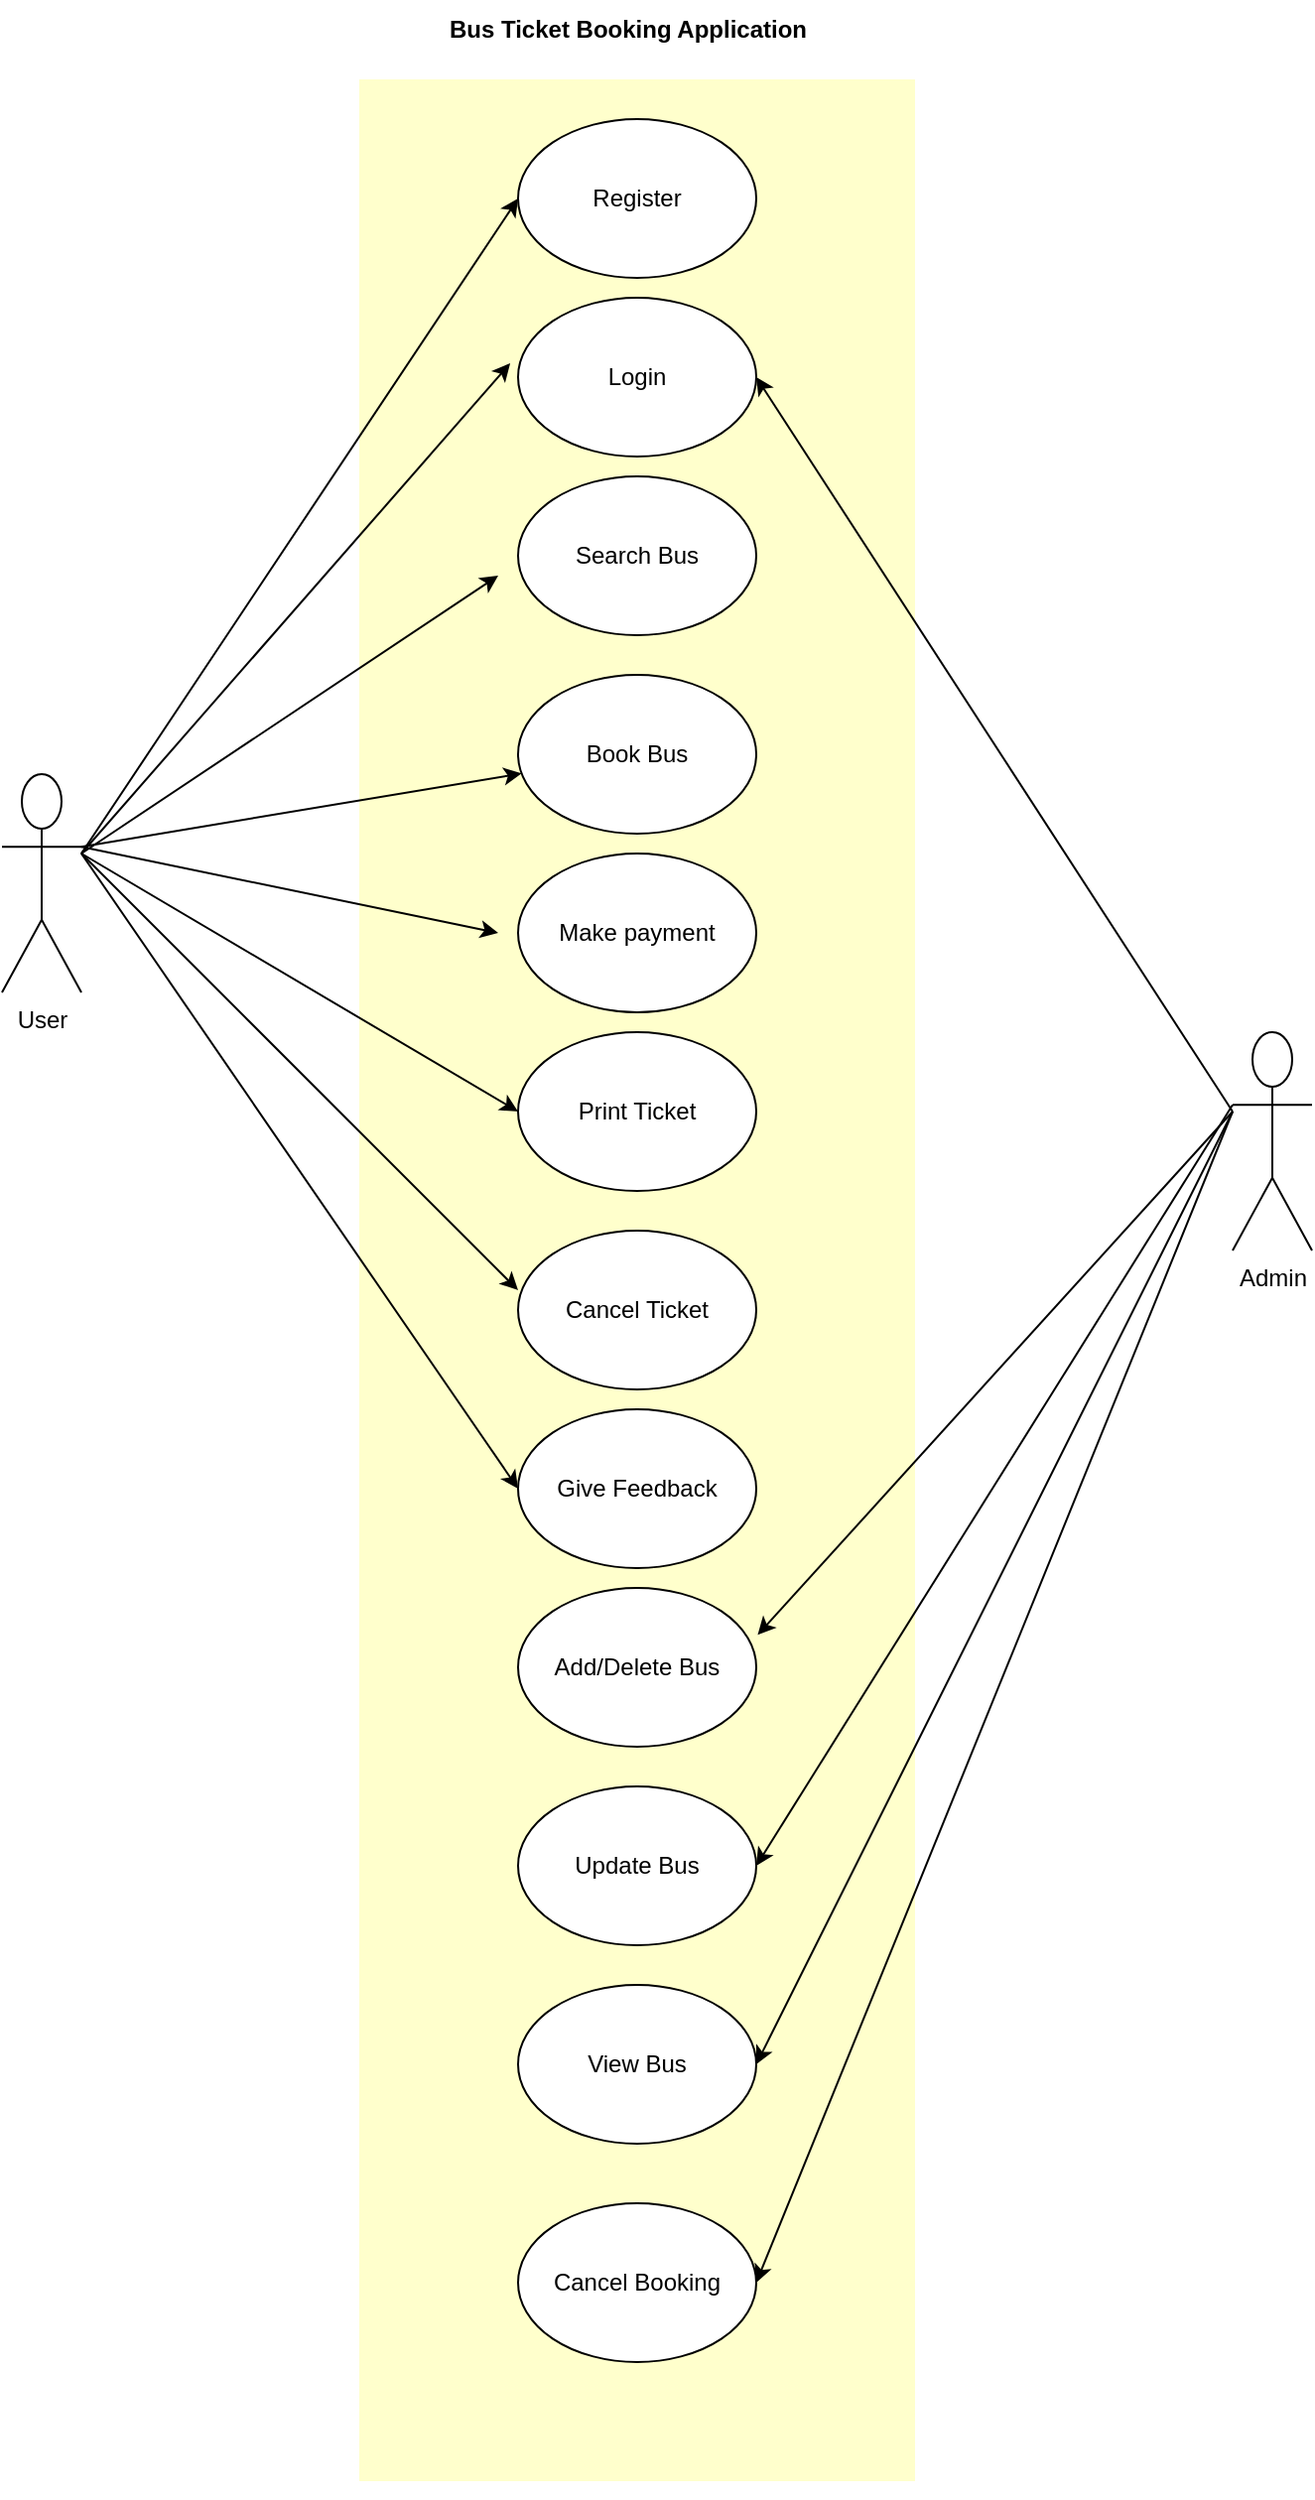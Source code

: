 <mxfile version="21.2.8" type="device">
  <diagram name="Page-1" id="2fHl63eQg47_mUCCU2yv">
    <mxGraphModel dx="780" dy="504" grid="1" gridSize="10" guides="1" tooltips="1" connect="1" arrows="1" fold="1" page="1" pageScale="1" pageWidth="850" pageHeight="1100" background="#FFFFFF" math="0" shadow="0">
      <root>
        <mxCell id="0" />
        <mxCell id="1" parent="0" />
        <mxCell id="mO00xKd5A4uHnGazEyWP-3" value="User" style="shape=umlActor;verticalLabelPosition=bottom;verticalAlign=top;html=1;outlineConnect=0;" vertex="1" parent="1">
          <mxGeometry x="60" y="390" width="40" height="110" as="geometry" />
        </mxCell>
        <mxCell id="mO00xKd5A4uHnGazEyWP-5" value="Admin" style="shape=umlActor;verticalLabelPosition=bottom;verticalAlign=top;html=1;outlineConnect=0;" vertex="1" parent="1">
          <mxGeometry x="680" y="520" width="40" height="110" as="geometry" />
        </mxCell>
        <mxCell id="mO00xKd5A4uHnGazEyWP-17" style="edgeStyle=orthogonalEdgeStyle;rounded=0;orthogonalLoop=1;jettySize=auto;html=1;exitX=0.5;exitY=1;exitDx=0;exitDy=0;entryX=0.5;entryY=1;entryDx=0;entryDy=0;" edge="1" parent="1" source="mO00xKd5A4uHnGazEyWP-9" target="mO00xKd5A4uHnGazEyWP-9">
          <mxGeometry relative="1" as="geometry">
            <mxPoint x="360" y="830" as="targetPoint" />
          </mxGeometry>
        </mxCell>
        <mxCell id="mO00xKd5A4uHnGazEyWP-9" value="" style="swimlane;startSize=0;fillColor=none;strokeColor=none;gradientDirection=south;labelBackgroundColor=none;swimlaneFillColor=#FFFFCC;" vertex="1" parent="1">
          <mxGeometry x="240" y="40" width="280" height="1210" as="geometry" />
        </mxCell>
        <mxCell id="mO00xKd5A4uHnGazEyWP-11" value="Register" style="ellipse;whiteSpace=wrap;html=1;" vertex="1" parent="mO00xKd5A4uHnGazEyWP-9">
          <mxGeometry x="80" y="20" width="120" height="80" as="geometry" />
        </mxCell>
        <mxCell id="mO00xKd5A4uHnGazEyWP-10" value="Login" style="ellipse;whiteSpace=wrap;html=1;" vertex="1" parent="mO00xKd5A4uHnGazEyWP-9">
          <mxGeometry x="80" y="110" width="120" height="80" as="geometry" />
        </mxCell>
        <mxCell id="mO00xKd5A4uHnGazEyWP-12" value="Search Bus" style="ellipse;whiteSpace=wrap;html=1;" vertex="1" parent="mO00xKd5A4uHnGazEyWP-9">
          <mxGeometry x="80" y="200" width="120" height="80" as="geometry" />
        </mxCell>
        <mxCell id="mO00xKd5A4uHnGazEyWP-13" value="Book Bus" style="ellipse;whiteSpace=wrap;html=1;" vertex="1" parent="mO00xKd5A4uHnGazEyWP-9">
          <mxGeometry x="80" y="300" width="120" height="80" as="geometry" />
        </mxCell>
        <mxCell id="mO00xKd5A4uHnGazEyWP-14" value="Make payment" style="ellipse;whiteSpace=wrap;html=1;" vertex="1" parent="mO00xKd5A4uHnGazEyWP-9">
          <mxGeometry x="80" y="390" width="120" height="80" as="geometry" />
        </mxCell>
        <mxCell id="mO00xKd5A4uHnGazEyWP-15" value="Print Ticket" style="ellipse;whiteSpace=wrap;html=1;" vertex="1" parent="mO00xKd5A4uHnGazEyWP-9">
          <mxGeometry x="80" y="480" width="120" height="80" as="geometry" />
        </mxCell>
        <mxCell id="mO00xKd5A4uHnGazEyWP-16" value="Cancel Ticket" style="ellipse;whiteSpace=wrap;html=1;" vertex="1" parent="mO00xKd5A4uHnGazEyWP-9">
          <mxGeometry x="80" y="580" width="120" height="80" as="geometry" />
        </mxCell>
        <mxCell id="mO00xKd5A4uHnGazEyWP-31" value="Give Feedback" style="ellipse;whiteSpace=wrap;html=1;" vertex="1" parent="mO00xKd5A4uHnGazEyWP-9">
          <mxGeometry x="80" y="670" width="120" height="80" as="geometry" />
        </mxCell>
        <mxCell id="mO00xKd5A4uHnGazEyWP-32" value="Add/Delete Bus" style="ellipse;whiteSpace=wrap;html=1;" vertex="1" parent="mO00xKd5A4uHnGazEyWP-9">
          <mxGeometry x="80" y="760" width="120" height="80" as="geometry" />
        </mxCell>
        <mxCell id="mO00xKd5A4uHnGazEyWP-33" value="Update Bus" style="ellipse;whiteSpace=wrap;html=1;" vertex="1" parent="mO00xKd5A4uHnGazEyWP-9">
          <mxGeometry x="80" y="860" width="120" height="80" as="geometry" />
        </mxCell>
        <mxCell id="mO00xKd5A4uHnGazEyWP-34" value="View Bus" style="ellipse;whiteSpace=wrap;html=1;" vertex="1" parent="mO00xKd5A4uHnGazEyWP-9">
          <mxGeometry x="80" y="960" width="120" height="80" as="geometry" />
        </mxCell>
        <mxCell id="mO00xKd5A4uHnGazEyWP-51" value="Cancel Booking" style="ellipse;whiteSpace=wrap;html=1;" vertex="1" parent="mO00xKd5A4uHnGazEyWP-9">
          <mxGeometry x="80" y="1070" width="120" height="80" as="geometry" />
        </mxCell>
        <mxCell id="mO00xKd5A4uHnGazEyWP-24" value="" style="endArrow=classic;html=1;rounded=0;" edge="1" parent="1">
          <mxGeometry width="50" height="50" relative="1" as="geometry">
            <mxPoint x="100" y="430" as="sourcePoint" />
            <mxPoint x="310" y="290" as="targetPoint" />
          </mxGeometry>
        </mxCell>
        <mxCell id="mO00xKd5A4uHnGazEyWP-27" value="" style="endArrow=classic;html=1;rounded=0;exitX=1;exitY=0.333;exitDx=0;exitDy=0;exitPerimeter=0;" edge="1" parent="1" source="mO00xKd5A4uHnGazEyWP-3" target="mO00xKd5A4uHnGazEyWP-13">
          <mxGeometry width="50" height="50" relative="1" as="geometry">
            <mxPoint x="90" y="220" as="sourcePoint" />
            <mxPoint x="160" y="260" as="targetPoint" />
          </mxGeometry>
        </mxCell>
        <mxCell id="mO00xKd5A4uHnGazEyWP-36" value="" style="endArrow=classic;html=1;rounded=0;exitX=1;exitY=0.333;exitDx=0;exitDy=0;exitPerimeter=0;" edge="1" parent="1" source="mO00xKd5A4uHnGazEyWP-3">
          <mxGeometry width="50" height="50" relative="1" as="geometry">
            <mxPoint x="110" y="420" as="sourcePoint" />
            <mxPoint x="310" y="470" as="targetPoint" />
          </mxGeometry>
        </mxCell>
        <mxCell id="mO00xKd5A4uHnGazEyWP-37" value="" style="endArrow=classic;html=1;rounded=0;entryX=-0.033;entryY=0.413;entryDx=0;entryDy=0;entryPerimeter=0;" edge="1" parent="1" target="mO00xKd5A4uHnGazEyWP-10">
          <mxGeometry width="50" height="50" relative="1" as="geometry">
            <mxPoint x="100" y="430" as="sourcePoint" />
            <mxPoint x="150" y="380" as="targetPoint" />
          </mxGeometry>
        </mxCell>
        <mxCell id="mO00xKd5A4uHnGazEyWP-38" value="" style="endArrow=classic;html=1;rounded=0;entryX=0;entryY=0.5;entryDx=0;entryDy=0;" edge="1" parent="1" target="mO00xKd5A4uHnGazEyWP-11">
          <mxGeometry width="50" height="50" relative="1" as="geometry">
            <mxPoint x="100" y="430" as="sourcePoint" />
            <mxPoint x="150" y="380" as="targetPoint" />
          </mxGeometry>
        </mxCell>
        <mxCell id="mO00xKd5A4uHnGazEyWP-42" value="" style="endArrow=classic;html=1;rounded=0;" edge="1" parent="1">
          <mxGeometry width="50" height="50" relative="1" as="geometry">
            <mxPoint x="100" y="430" as="sourcePoint" />
            <mxPoint x="320" y="650" as="targetPoint" />
          </mxGeometry>
        </mxCell>
        <mxCell id="mO00xKd5A4uHnGazEyWP-44" value="" style="endArrow=classic;html=1;rounded=0;entryX=1.006;entryY=0.296;entryDx=0;entryDy=0;entryPerimeter=0;" edge="1" parent="1" target="mO00xKd5A4uHnGazEyWP-32">
          <mxGeometry width="50" height="50" relative="1" as="geometry">
            <mxPoint x="680" y="560" as="sourcePoint" />
            <mxPoint x="430" y="730" as="targetPoint" />
          </mxGeometry>
        </mxCell>
        <mxCell id="mO00xKd5A4uHnGazEyWP-45" value="" style="endArrow=classic;html=1;rounded=0;exitX=0;exitY=0.333;exitDx=0;exitDy=0;exitPerimeter=0;entryX=1;entryY=0.5;entryDx=0;entryDy=0;" edge="1" parent="1" source="mO00xKd5A4uHnGazEyWP-5" target="mO00xKd5A4uHnGazEyWP-33">
          <mxGeometry width="50" height="50" relative="1" as="geometry">
            <mxPoint x="370" y="800" as="sourcePoint" />
            <mxPoint x="420" y="750" as="targetPoint" />
          </mxGeometry>
        </mxCell>
        <mxCell id="mO00xKd5A4uHnGazEyWP-46" value="" style="endArrow=classic;html=1;rounded=0;entryX=1;entryY=0.5;entryDx=0;entryDy=0;" edge="1" parent="1" target="mO00xKd5A4uHnGazEyWP-34">
          <mxGeometry width="50" height="50" relative="1" as="geometry">
            <mxPoint x="680" y="560" as="sourcePoint" />
            <mxPoint x="440" y="770" as="targetPoint" />
          </mxGeometry>
        </mxCell>
        <mxCell id="mO00xKd5A4uHnGazEyWP-48" value="" style="endArrow=classic;html=1;rounded=0;entryX=0;entryY=0.5;entryDx=0;entryDy=0;" edge="1" parent="1" target="mO00xKd5A4uHnGazEyWP-15">
          <mxGeometry width="50" height="50" relative="1" as="geometry">
            <mxPoint x="100" y="430" as="sourcePoint" />
            <mxPoint x="140" y="380" as="targetPoint" />
          </mxGeometry>
        </mxCell>
        <mxCell id="mO00xKd5A4uHnGazEyWP-50" value="Bus Ticket Booking Application" style="text;html=1;align=center;verticalAlign=middle;resizable=0;points=[];autosize=1;strokeColor=none;fillColor=none;fontStyle=1" vertex="1" parent="1">
          <mxGeometry x="275" width="200" height="30" as="geometry" />
        </mxCell>
        <mxCell id="mO00xKd5A4uHnGazEyWP-52" value="" style="endArrow=classic;html=1;rounded=0;entryX=0;entryY=0.5;entryDx=0;entryDy=0;" edge="1" parent="1" target="mO00xKd5A4uHnGazEyWP-31">
          <mxGeometry width="50" height="50" relative="1" as="geometry">
            <mxPoint x="100" y="430" as="sourcePoint" />
            <mxPoint x="150" y="380" as="targetPoint" />
          </mxGeometry>
        </mxCell>
        <mxCell id="mO00xKd5A4uHnGazEyWP-53" value="" style="endArrow=classic;html=1;rounded=0;entryX=1;entryY=0.5;entryDx=0;entryDy=0;" edge="1" parent="1" target="mO00xKd5A4uHnGazEyWP-10">
          <mxGeometry width="50" height="50" relative="1" as="geometry">
            <mxPoint x="680" y="560" as="sourcePoint" />
            <mxPoint x="730" y="510" as="targetPoint" />
          </mxGeometry>
        </mxCell>
        <mxCell id="mO00xKd5A4uHnGazEyWP-55" value="" style="endArrow=classic;html=1;rounded=0;entryX=1;entryY=0.5;entryDx=0;entryDy=0;" edge="1" parent="1" target="mO00xKd5A4uHnGazEyWP-51">
          <mxGeometry width="50" height="50" relative="1" as="geometry">
            <mxPoint x="680" y="560" as="sourcePoint" />
            <mxPoint x="730" y="510" as="targetPoint" />
          </mxGeometry>
        </mxCell>
      </root>
    </mxGraphModel>
  </diagram>
</mxfile>
